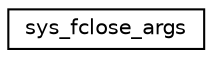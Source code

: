 digraph "Graphical Class Hierarchy"
{
 // LATEX_PDF_SIZE
  edge [fontname="Helvetica",fontsize="10",labelfontname="Helvetica",labelfontsize="10"];
  node [fontname="Helvetica",fontsize="10",shape=record];
  rankdir="LR";
  Node0 [label="sys_fclose_args",height=0.2,width=0.4,color="black", fillcolor="white", style="filled",URL="$structsys__fclose__args.html",tooltip=" "];
}
